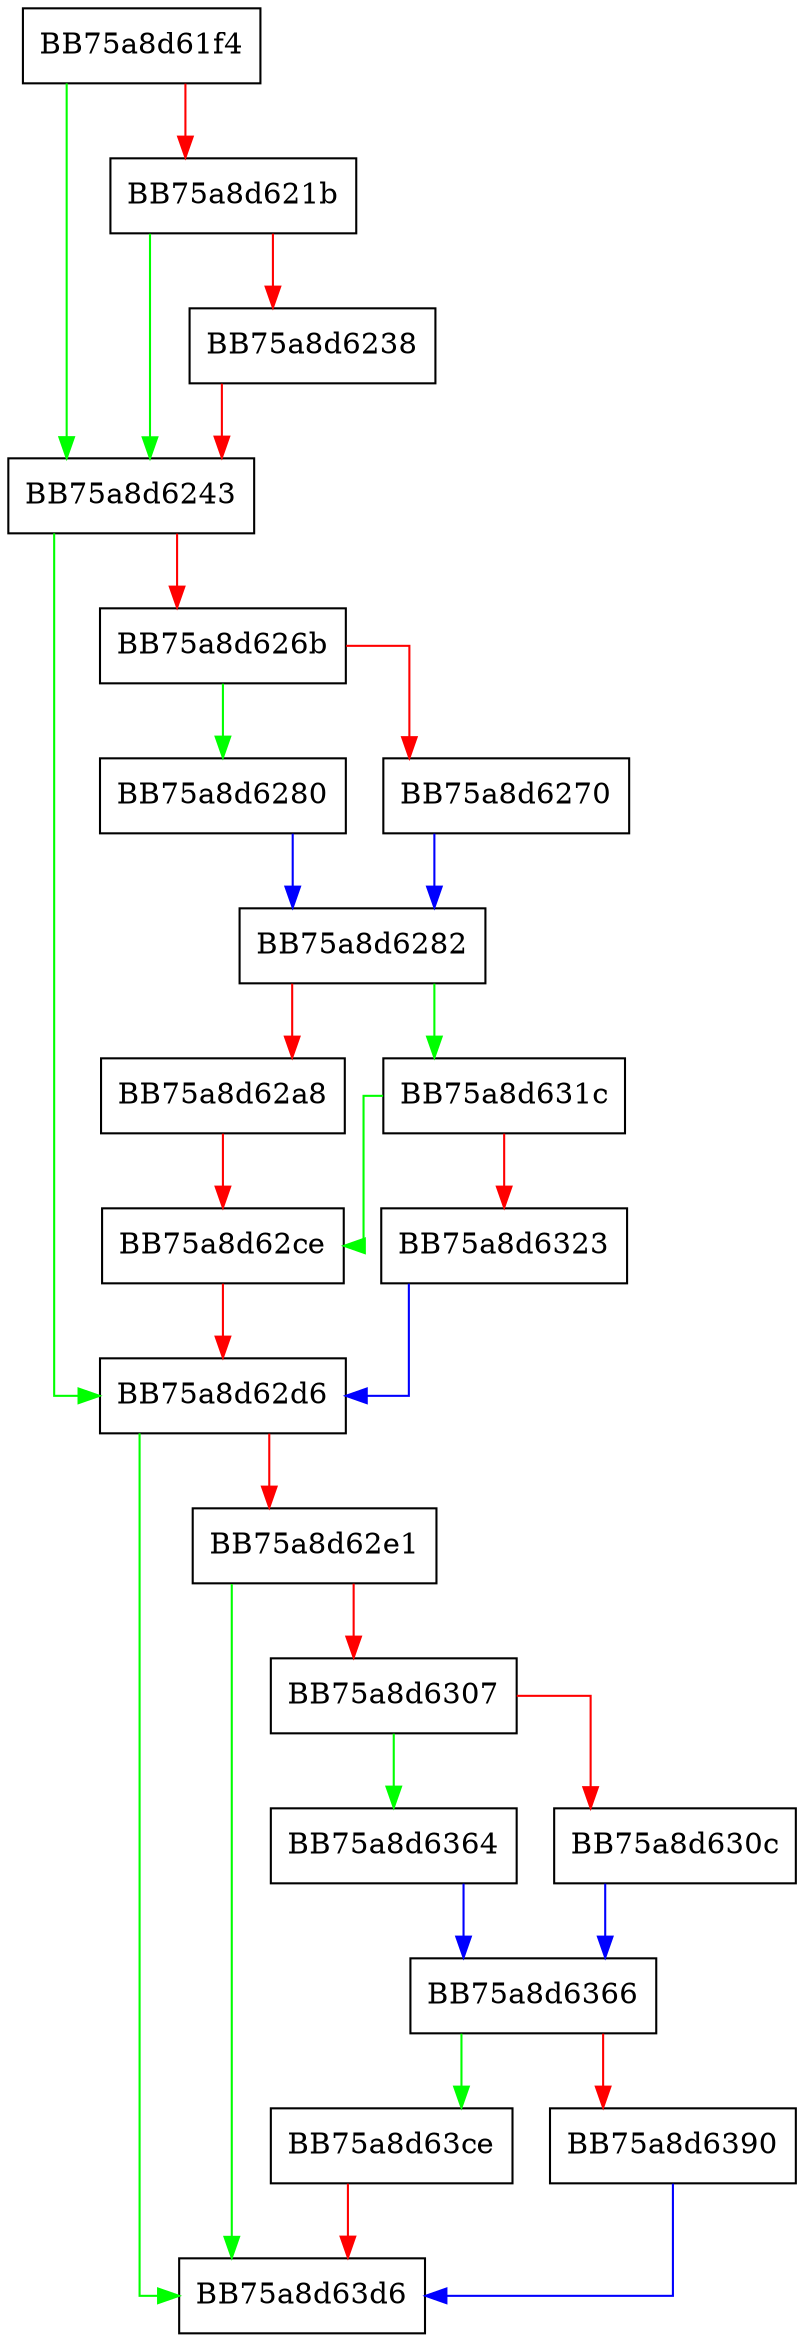 digraph _eval {
  node [shape="box"];
  graph [splines=ortho];
  BB75a8d61f4 -> BB75a8d6243 [color="green"];
  BB75a8d61f4 -> BB75a8d621b [color="red"];
  BB75a8d621b -> BB75a8d6243 [color="green"];
  BB75a8d621b -> BB75a8d6238 [color="red"];
  BB75a8d6238 -> BB75a8d6243 [color="red"];
  BB75a8d6243 -> BB75a8d62d6 [color="green"];
  BB75a8d6243 -> BB75a8d626b [color="red"];
  BB75a8d626b -> BB75a8d6280 [color="green"];
  BB75a8d626b -> BB75a8d6270 [color="red"];
  BB75a8d6270 -> BB75a8d6282 [color="blue"];
  BB75a8d6280 -> BB75a8d6282 [color="blue"];
  BB75a8d6282 -> BB75a8d631c [color="green"];
  BB75a8d6282 -> BB75a8d62a8 [color="red"];
  BB75a8d62a8 -> BB75a8d62ce [color="red"];
  BB75a8d62ce -> BB75a8d62d6 [color="red"];
  BB75a8d62d6 -> BB75a8d63d6 [color="green"];
  BB75a8d62d6 -> BB75a8d62e1 [color="red"];
  BB75a8d62e1 -> BB75a8d63d6 [color="green"];
  BB75a8d62e1 -> BB75a8d6307 [color="red"];
  BB75a8d6307 -> BB75a8d6364 [color="green"];
  BB75a8d6307 -> BB75a8d630c [color="red"];
  BB75a8d630c -> BB75a8d6366 [color="blue"];
  BB75a8d631c -> BB75a8d62ce [color="green"];
  BB75a8d631c -> BB75a8d6323 [color="red"];
  BB75a8d6323 -> BB75a8d62d6 [color="blue"];
  BB75a8d6364 -> BB75a8d6366 [color="blue"];
  BB75a8d6366 -> BB75a8d63ce [color="green"];
  BB75a8d6366 -> BB75a8d6390 [color="red"];
  BB75a8d6390 -> BB75a8d63d6 [color="blue"];
  BB75a8d63ce -> BB75a8d63d6 [color="red"];
}